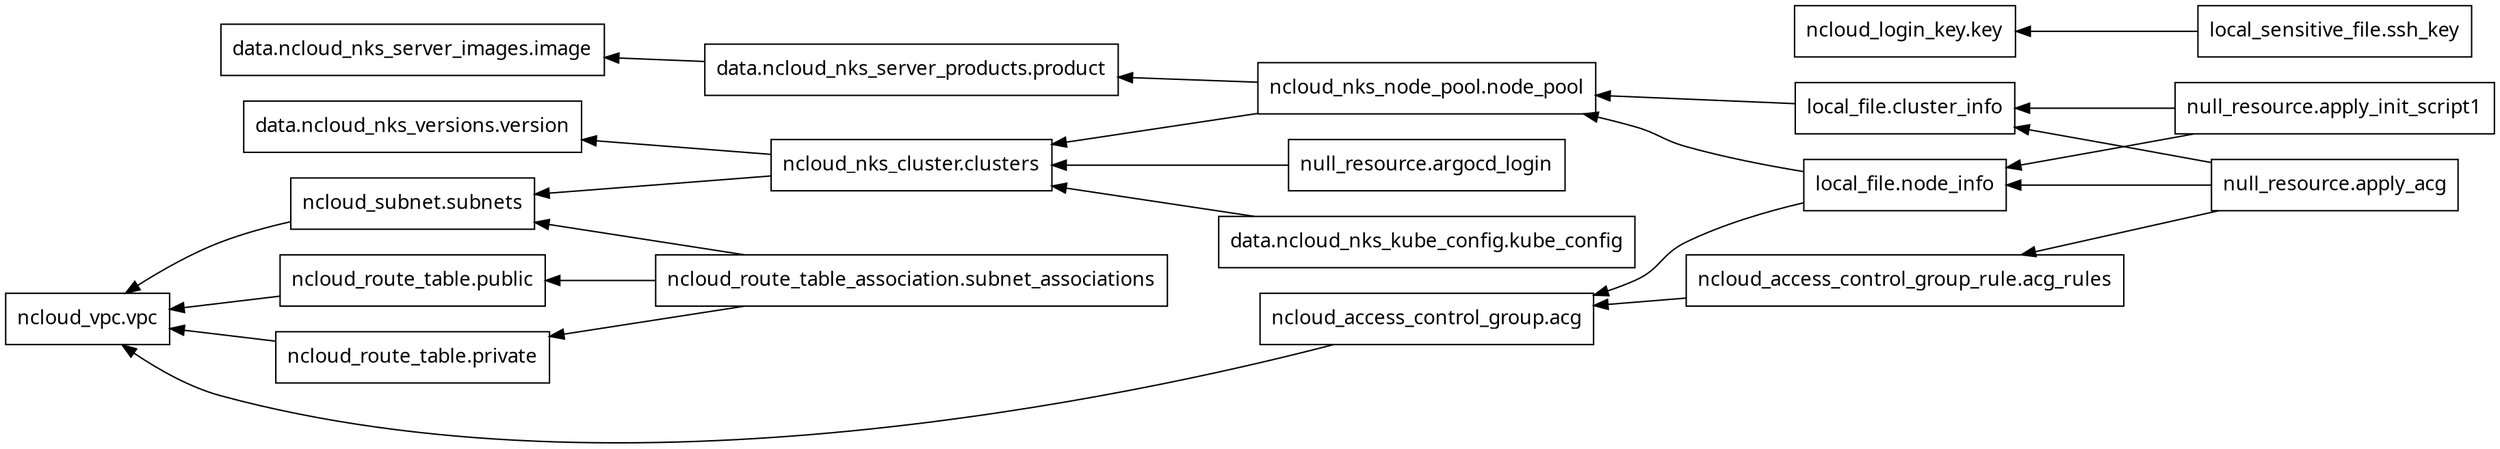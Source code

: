 digraph G {
  rankdir = "RL";
  node [shape = rect, fontname = "sans-serif"];
  "data.ncloud_nks_kube_config.kube_config" [label="data.ncloud_nks_kube_config.kube_config"];
  "data.ncloud_nks_server_images.image" [label="data.ncloud_nks_server_images.image"];
  "data.ncloud_nks_server_products.product" [label="data.ncloud_nks_server_products.product"];
  "data.ncloud_nks_versions.version" [label="data.ncloud_nks_versions.version"];
  "local_file.cluster_info" [label="local_file.cluster_info"];
  "local_file.node_info" [label="local_file.node_info"];
  "local_sensitive_file.ssh_key" [label="local_sensitive_file.ssh_key"];
  "ncloud_access_control_group.acg" [label="ncloud_access_control_group.acg"];
  "ncloud_access_control_group_rule.acg_rules" [label="ncloud_access_control_group_rule.acg_rules"];
  "ncloud_login_key.key" [label="ncloud_login_key.key"];
  "ncloud_nks_cluster.clusters" [label="ncloud_nks_cluster.clusters"];
  "ncloud_nks_node_pool.node_pool" [label="ncloud_nks_node_pool.node_pool"];
  "ncloud_route_table.private" [label="ncloud_route_table.private"];
  "ncloud_route_table.public" [label="ncloud_route_table.public"];
  "ncloud_route_table_association.subnet_associations" [label="ncloud_route_table_association.subnet_associations"];
  "ncloud_subnet.subnets" [label="ncloud_subnet.subnets"];
  "ncloud_vpc.vpc" [label="ncloud_vpc.vpc"];
  "null_resource.apply_acg" [label="null_resource.apply_acg"];
  "null_resource.apply_init_script1" [label="null_resource.apply_init_script1"];
  "null_resource.argocd_login" [label="null_resource.argocd_login"];
  "data.ncloud_nks_kube_config.kube_config" -> "ncloud_nks_cluster.clusters";
  "data.ncloud_nks_server_products.product" -> "data.ncloud_nks_server_images.image";
  "local_file.cluster_info" -> "ncloud_nks_node_pool.node_pool";
  "local_file.node_info" -> "ncloud_access_control_group.acg";
  "local_file.node_info" -> "ncloud_nks_node_pool.node_pool";
  "local_sensitive_file.ssh_key" -> "ncloud_login_key.key";
  "ncloud_access_control_group.acg" -> "ncloud_vpc.vpc";
  "ncloud_access_control_group_rule.acg_rules" -> "ncloud_access_control_group.acg";
  "ncloud_nks_cluster.clusters" -> "data.ncloud_nks_versions.version";
  "ncloud_nks_cluster.clusters" -> "ncloud_subnet.subnets";
  "ncloud_nks_node_pool.node_pool" -> "data.ncloud_nks_server_products.product";
  "ncloud_nks_node_pool.node_pool" -> "ncloud_nks_cluster.clusters";
  "ncloud_route_table.private" -> "ncloud_vpc.vpc";
  "ncloud_route_table.public" -> "ncloud_vpc.vpc";
  "ncloud_route_table_association.subnet_associations" -> "ncloud_route_table.private";
  "ncloud_route_table_association.subnet_associations" -> "ncloud_route_table.public";
  "ncloud_route_table_association.subnet_associations" -> "ncloud_subnet.subnets";
  "ncloud_subnet.subnets" -> "ncloud_vpc.vpc";
  "null_resource.apply_acg" -> "local_file.cluster_info";
  "null_resource.apply_acg" -> "local_file.node_info";
  "null_resource.apply_acg" -> "ncloud_access_control_group_rule.acg_rules";
  "null_resource.apply_init_script1" -> "local_file.cluster_info";
  "null_resource.apply_init_script1" -> "local_file.node_info";
  "null_resource.argocd_login" -> "ncloud_nks_cluster.clusters";
}
